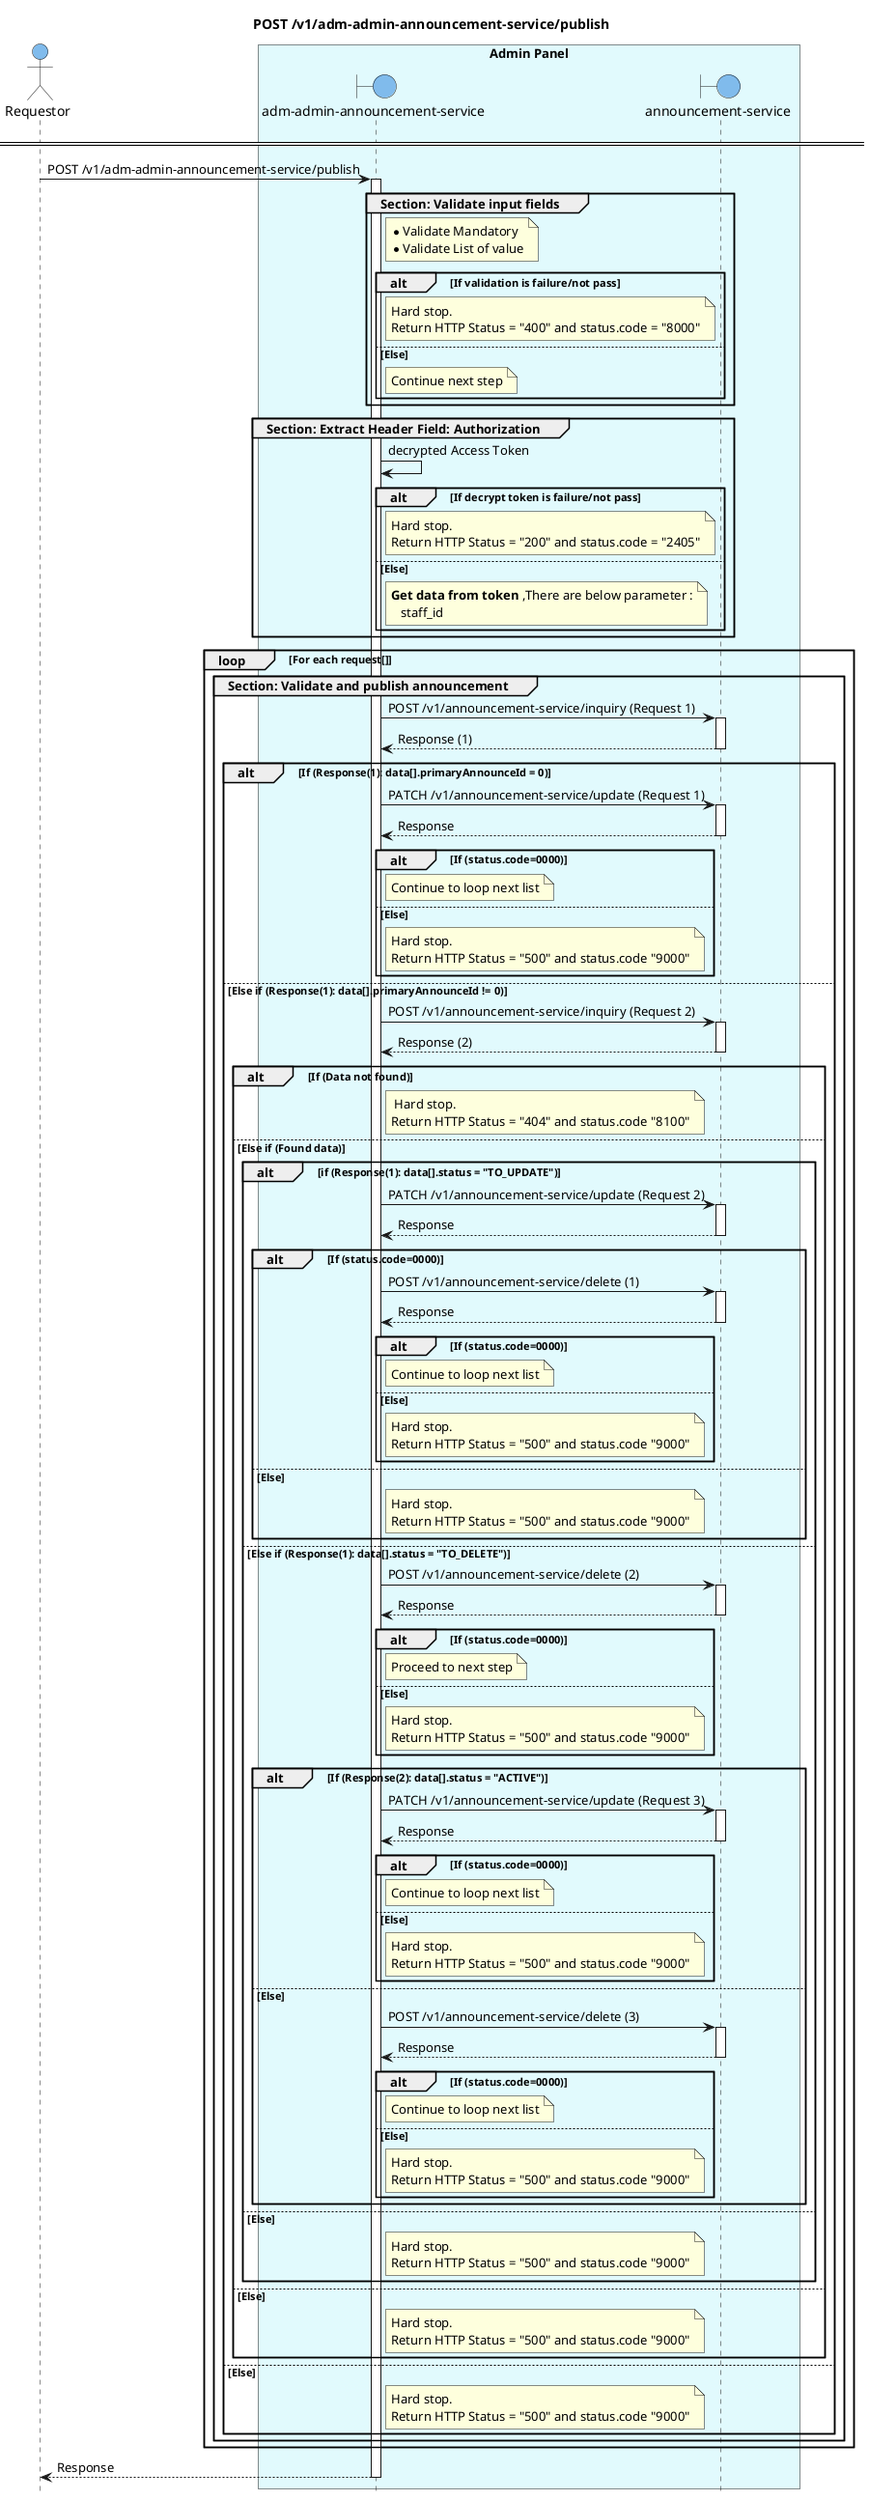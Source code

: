 @startuml
'''''''''''''''''''''''''''''''''''''''''''''''''

'''''''''''''''''''''''''''''''''''''''''''''''''
title POST /v1/adm-admin-announcement-service/publish
'''''''''''''''''''''''''''''''''''''''''''''''''
' define diagram participants
'''''''''''''''''''''''''''''''''''''''''''''''''

actor Requestor #80BBEC

box "Admin Panel" #E1FAFD
boundary "adm-admin-announcement-service" as admin_bff #80BBEC
boundary "announcement-service" as admin_svc #80BBEC

'''''''''''''''''''''''''''''''''''''''''''''''''
' formatting options
'''''''''''''''''''''''''''''''''''''''''''''''''
hide footbox

'autonumber

skinparam defaultFontName Comic Sans MS
skinparam sequence {
ParticipantBorderColor black
ParticipantBackgroundColor #A9DCDF
ParticipantFontName Comic Sans MS
ParticipantFontSize 15
ActorBackgroundColor #A9DCDF
ActorBorderColor black
ArrowFontName Comic Sans MS
}

'''''''''''''''''''''''''''''''''''''''''''''''''
' describe sequence of events
'''''''''''''''''''''''''''''''''''''''''''''''''
==  ==

Requestor ->   admin_bff : POST /v1/adm-admin-announcement-service/publish
activate admin_bff

group Section: Validate input fields
    note right of admin_bff
        * Validate Mandatory
        * Validate List of value
    end note
      alt If validation is failure/not pass
    note right of admin_bff
      Hard stop.
      Return HTTP Status = "400" and status.code = "8000"
    end note
  Else Else
    note right of admin_bff
      Continue next step
    end note
  end alt
    end group  
group Section: Extract Header Field: Authorization
  admin_bff -> admin_bff : decrypted Access Token
      alt If decrypt token is failure/not pass
    note right of admin_bff
      Hard stop.
      Return HTTP Status = "200" and status.code = "2405"
    end note
  Else Else
    note right of admin_bff
    <b>Get data from token</b> ,There are below parameter :
       staff_id
    end note
  end alt
end group  



Loop For each request[]
  group Section: Validate and publish announcement
  
     admin_bff -> admin_svc : POST /v1/announcement-service/inquiry (Request 1)
      activate admin_svc
       admin_svc--> admin_bff  : Response (1)
      deactivate admin_svc
    alt If (Response(1): data[].primaryAnnounceId = 0)
           admin_bff -> admin_svc : PATCH /v1/announcement-service/update (Request 1)
      activate admin_svc
       admin_svc--> admin_bff  : Response 
      deactivate admin_svc
          alt If (status.code=0000)
            note right of admin_bff : Continue to loop next list
    else Else
        note right of admin_bff 
        Hard stop. 
        Return HTTP Status = "500" and status.code "9000"
        end note
    end alt  

      else Else if (Response(1): data[].primaryAnnounceId != 0)
      admin_bff -> admin_svc : POST /v1/announcement-service/inquiry (Request 2)
      activate admin_svc
       admin_svc--> admin_bff  : Response (2)
      deactivate admin_svc
      alt If (Data not found)
            note right of admin_bff 
             Hard stop. 
            Return HTTP Status = "404" and status.code "8100"
            end note
          else Else if (Found data)
         alt if (Response(1): data[].status = "TO_UPDATE")
         admin_bff -> admin_svc : PATCH /v1/announcement-service/update (Request 2)
      activate admin_svc
       admin_svc--> admin_bff  : Response 
      deactivate admin_svc
             alt If (status.code=0000)
              admin_bff -> admin_svc : POST /v1/announcement-service/delete (1)
      activate admin_svc
       admin_svc--> admin_bff  : Response 
      deactivate admin_svc
       alt If (status.code=0000)
        note right of admin_bff : Continue to loop next list
       else Else 
        note right of admin_bff 
        Hard stop. 
        Return HTTP Status = "500" and status.code "9000"
        end note
       end alt

    else Else 
        note right of admin_bff 
        Hard stop. 
        Return HTTP Status = "500" and status.code "9000"
        end note
       
   end alt
    else Else if (Response(1): data[].status = "TO_DELETE")
     admin_bff -> admin_svc : POST /v1/announcement-service/delete (2)
      activate admin_svc
       admin_svc--> admin_bff  : Response 
      deactivate admin_svc
       alt If (status.code=0000)
        note right of admin_bff : Proceed to next step
       else Else 
        note right of admin_bff 
        Hard stop. 
        Return HTTP Status = "500" and status.code "9000"
        end note
       end alt
        alt If (Response(2): data[].status = "ACTIVE")
            admin_bff -> admin_svc : PATCH /v1/announcement-service/update (Request 3)
      activate admin_svc
       admin_svc--> admin_bff  : Response 
      deactivate admin_svc
       alt If (status.code=0000)
        note right of admin_bff : Continue to loop next list
       else Else 
        note right of admin_bff 
        Hard stop. 
        Return HTTP Status = "500" and status.code "9000"
        end note
      
        end alt
        else Else
  admin_bff -> admin_svc : POST /v1/announcement-service/delete (3)
      activate admin_svc
       admin_svc--> admin_bff  : Response 
      deactivate admin_svc
       alt If (status.code=0000)
        note right of admin_bff : Continue to loop next list
       else Else 
        note right of admin_bff 
        Hard stop. 
        Return HTTP Status = "500" and status.code "9000"
        end note
        end alt
 
        end alt
    else Else
     note right of admin_bff 
        Hard stop. 
        Return HTTP Status = "500" and status.code "9000"
        end note
    end alt  
    else Else
     note right of admin_bff 
        Hard stop. 
        Return HTTP Status = "500" and status.code "9000"
        end note
  end group  
  else Else
     note right of admin_bff 
        Hard stop. 
        Return HTTP Status = "500" and status.code "9000"
        end note
     end loop
     end alt
     end alt
    
admin_bff --> Requestor : Response
deactivate admin_bff
@enduml